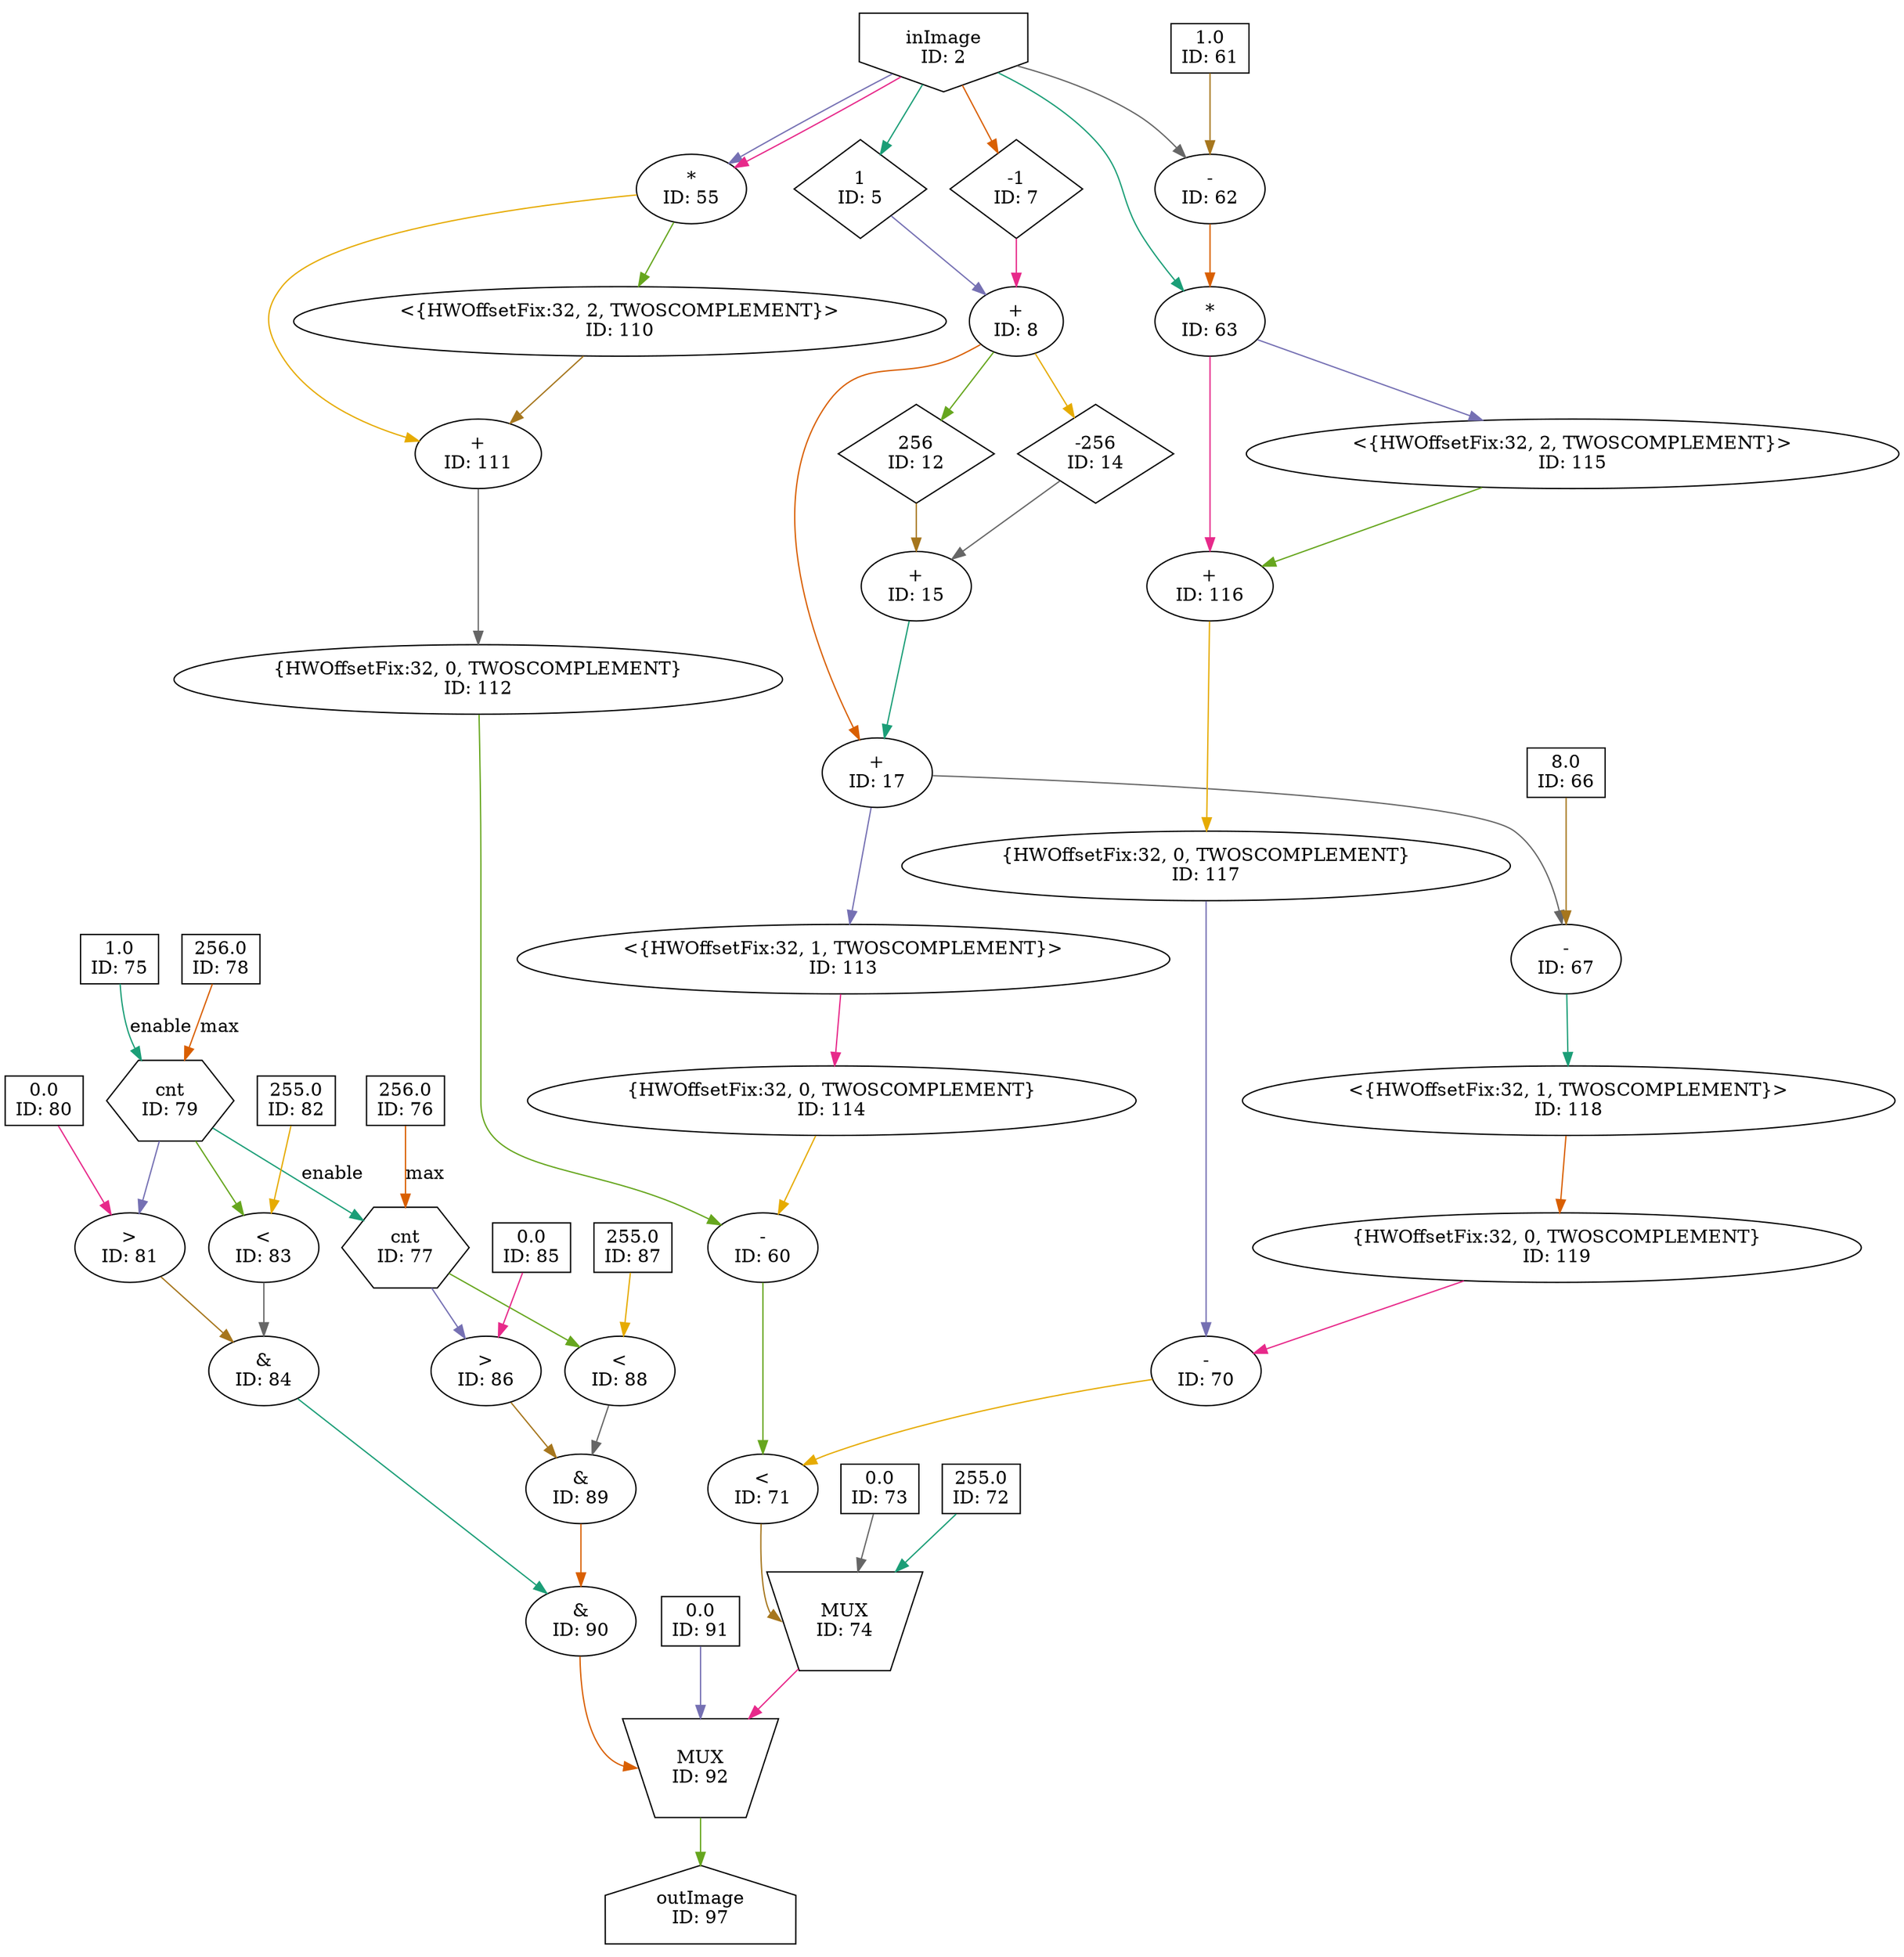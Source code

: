 digraph SobelGaussianSolutionKernel_optimised{
	NodeConstantRawBits75 [shape=box, label="1.0\nID: 75"];
	NodeConstantDouble78 [shape=box, label="256.0\nID: 78"];
	NodeCounterV179 [shape=hexagon, label="cnt\nID: 79"];
	NodeConstantDouble80 [shape=box, label="0.0\nID: 80"];
	NodeGt81 [label=">\nID: 81"];
	NodeConstantDouble82 [shape=box, label="255.0\nID: 82"];
	NodeLt83 [label="<\nID: 83"];
	NodeAnd84 [label="&\nID: 84"];
	NodeConstantDouble76 [shape=box, label="256.0\nID: 76"];
	NodeCounterV177 [shape=hexagon, label="cnt\nID: 77"];
	NodeConstantDouble85 [shape=box, label="0.0\nID: 85"];
	NodeGt86 [label=">\nID: 86"];
	NodeConstantDouble87 [shape=box, label="255.0\nID: 87"];
	NodeLt88 [label="<\nID: 88"];
	NodeAnd89 [label="&\nID: 89"];
	NodeAnd90 [label="&\nID: 90"];
	NodeConstantRawBits91 [shape=box, label="0.0\nID: 91"];
	NodeInput2 [shape=invhouse, label="inImage\nID: 2"];
	NodeMul55 [label="*\nID: 55"];
	NodeReinterpret110 [label="<{HWOffsetFix:32, 2, TWOSCOMPLEMENT}>\nID: 110"];
	NodeAdd111 [label="+\nID: 111"];
	NodeCast112 [label="{HWOffsetFix:32, 0, TWOSCOMPLEMENT}\nID: 112"];
	NodeStreamOffset5 [shape=diamond, label="1\nID: 5"];
	NodeStreamOffset7 [shape=diamond, label="-1\nID: 7"];
	NodeAdd8 [label="+\nID: 8"];
	NodeStreamOffset12 [shape=diamond, label="256\nID: 12"];
	NodeStreamOffset14 [shape=diamond, label="-256\nID: 14"];
	NodeAdd15 [label="+\nID: 15"];
	NodeAdd17 [label="+\nID: 17"];
	NodeReinterpret113 [label="<{HWOffsetFix:32, 1, TWOSCOMPLEMENT}>\nID: 113"];
	NodeCast114 [label="{HWOffsetFix:32, 0, TWOSCOMPLEMENT}\nID: 114"];
	NodeSub60 [label="-\nID: 60"];
	NodeConstantDouble61 [shape=box, label="1.0\nID: 61"];
	NodeSub62 [label="-\nID: 62"];
	NodeMul63 [label="*\nID: 63"];
	NodeReinterpret115 [label="<{HWOffsetFix:32, 2, TWOSCOMPLEMENT}>\nID: 115"];
	NodeAdd116 [label="+\nID: 116"];
	NodeCast117 [label="{HWOffsetFix:32, 0, TWOSCOMPLEMENT}\nID: 117"];
	NodeConstantDouble66 [shape=box, label="8.0\nID: 66"];
	NodeSub67 [label="-\nID: 67"];
	NodeReinterpret118 [label="<{HWOffsetFix:32, 1, TWOSCOMPLEMENT}>\nID: 118"];
	NodeCast119 [label="{HWOffsetFix:32, 0, TWOSCOMPLEMENT}\nID: 119"];
	NodeSub70 [label="-\nID: 70"];
	NodeLt71 [label="<\nID: 71"];
	NodeConstantRawBits73 [shape=box, label="0.0\nID: 73"];
	NodeConstantRawBits72 [shape=box, label="255.0\nID: 72"];
	NodeMux74 [shape=invtrapezium, label="MUX\nID: 74", height=0.5];
	NodeMux92 [shape=invtrapezium, label="MUX\nID: 92", height=0.5];
	NodeOutput97 [shape=house, label="outImage\nID: 97"];
	NodeConstantRawBits75 -> NodeCounterV179[label="enable" color="/dark28/1" photon_data="EDGE,SrcNode:75,SrcNodePort:value"];
	NodeConstantDouble78 -> NodeCounterV179[label="max" color="/dark28/2" photon_data="EDGE,SrcNode:78,SrcNodePort:value"];
	NodeCounterV179 -> NodeGt81[color="/dark28/3" photon_data="EDGE,SrcNode:79,SrcNodePort:count"];
	NodeConstantDouble80 -> NodeGt81[color="/dark28/4" photon_data="EDGE,SrcNode:80,SrcNodePort:value"];
	NodeCounterV179 -> NodeLt83[color="/dark28/5" photon_data="EDGE,SrcNode:79,SrcNodePort:count"];
	NodeConstantDouble82 -> NodeLt83[color="/dark28/6" photon_data="EDGE,SrcNode:82,SrcNodePort:value"];
	NodeGt81 -> NodeAnd84[color="/dark28/7" photon_data="EDGE,SrcNode:81,SrcNodePort:result"];
	NodeLt83 -> NodeAnd84[color="/dark28/8" photon_data="EDGE,SrcNode:83,SrcNodePort:result"];
	NodeCounterV179 -> NodeCounterV177[label="enable" color="/dark28/1" photon_data="EDGE,SrcNode:79,SrcNodePort:wrap"];
	NodeConstantDouble76 -> NodeCounterV177[label="max" color="/dark28/2" photon_data="EDGE,SrcNode:76,SrcNodePort:value"];
	NodeCounterV177 -> NodeGt86[color="/dark28/3" photon_data="EDGE,SrcNode:77,SrcNodePort:count"];
	NodeConstantDouble85 -> NodeGt86[color="/dark28/4" photon_data="EDGE,SrcNode:85,SrcNodePort:value"];
	NodeCounterV177 -> NodeLt88[color="/dark28/5" photon_data="EDGE,SrcNode:77,SrcNodePort:count"];
	NodeConstantDouble87 -> NodeLt88[color="/dark28/6" photon_data="EDGE,SrcNode:87,SrcNodePort:value"];
	NodeGt86 -> NodeAnd89[color="/dark28/7" photon_data="EDGE,SrcNode:86,SrcNodePort:result"];
	NodeLt88 -> NodeAnd89[color="/dark28/8" photon_data="EDGE,SrcNode:88,SrcNodePort:result"];
	NodeAnd84 -> NodeAnd90[color="/dark28/1" photon_data="EDGE,SrcNode:84,SrcNodePort:result"];
	NodeAnd89 -> NodeAnd90[color="/dark28/2" photon_data="EDGE,SrcNode:89,SrcNodePort:result"];
	NodeInput2 -> NodeMul55[color="/dark28/3" photon_data="EDGE,SrcNode:2,SrcNodePort:data"];
	NodeInput2 -> NodeMul55[color="/dark28/4" photon_data="EDGE,SrcNode:2,SrcNodePort:data"];
	NodeMul55 -> NodeReinterpret110[color="/dark28/5" photon_data="EDGE,SrcNode:55,SrcNodePort:result"];
	NodeMul55 -> NodeAdd111[color="/dark28/6" photon_data="EDGE,SrcNode:55,SrcNodePort:result"];
	NodeReinterpret110 -> NodeAdd111[color="/dark28/7" photon_data="EDGE,SrcNode:110,SrcNodePort:output"];
	NodeAdd111 -> NodeCast112[color="/dark28/8" photon_data="EDGE,SrcNode:111,SrcNodePort:result"];
	NodeInput2 -> NodeStreamOffset5[color="/dark28/1" photon_data="EDGE,SrcNode:2,SrcNodePort:data"];
	NodeInput2 -> NodeStreamOffset7[color="/dark28/2" photon_data="EDGE,SrcNode:2,SrcNodePort:data"];
	NodeStreamOffset5 -> NodeAdd8[color="/dark28/3" photon_data="EDGE,SrcNode:5,SrcNodePort:output"];
	NodeStreamOffset7 -> NodeAdd8[color="/dark28/4" photon_data="EDGE,SrcNode:7,SrcNodePort:output"];
	NodeAdd8 -> NodeStreamOffset12[color="/dark28/5" photon_data="EDGE,SrcNode:8,SrcNodePort:result"];
	NodeAdd8 -> NodeStreamOffset14[color="/dark28/6" photon_data="EDGE,SrcNode:8,SrcNodePort:result"];
	NodeStreamOffset12 -> NodeAdd15[color="/dark28/7" photon_data="EDGE,SrcNode:12,SrcNodePort:output"];
	NodeStreamOffset14 -> NodeAdd15[color="/dark28/8" photon_data="EDGE,SrcNode:14,SrcNodePort:output"];
	NodeAdd15 -> NodeAdd17[color="/dark28/1" photon_data="EDGE,SrcNode:15,SrcNodePort:result"];
	NodeAdd8 -> NodeAdd17[color="/dark28/2" photon_data="EDGE,SrcNode:8,SrcNodePort:result"];
	NodeAdd17 -> NodeReinterpret113[color="/dark28/3" photon_data="EDGE,SrcNode:17,SrcNodePort:result"];
	NodeReinterpret113 -> NodeCast114[color="/dark28/4" photon_data="EDGE,SrcNode:113,SrcNodePort:output"];
	NodeCast112 -> NodeSub60[color="/dark28/5" photon_data="EDGE,SrcNode:112,SrcNodePort:o"];
	NodeCast114 -> NodeSub60[color="/dark28/6" photon_data="EDGE,SrcNode:114,SrcNodePort:o"];
	NodeConstantDouble61 -> NodeSub62[color="/dark28/7" photon_data="EDGE,SrcNode:61,SrcNodePort:value"];
	NodeInput2 -> NodeSub62[color="/dark28/8" photon_data="EDGE,SrcNode:2,SrcNodePort:data"];
	NodeInput2 -> NodeMul63[color="/dark28/1" photon_data="EDGE,SrcNode:2,SrcNodePort:data"];
	NodeSub62 -> NodeMul63[color="/dark28/2" photon_data="EDGE,SrcNode:62,SrcNodePort:result"];
	NodeMul63 -> NodeReinterpret115[color="/dark28/3" photon_data="EDGE,SrcNode:63,SrcNodePort:result"];
	NodeMul63 -> NodeAdd116[color="/dark28/4" photon_data="EDGE,SrcNode:63,SrcNodePort:result"];
	NodeReinterpret115 -> NodeAdd116[color="/dark28/5" photon_data="EDGE,SrcNode:115,SrcNodePort:output"];
	NodeAdd116 -> NodeCast117[color="/dark28/6" photon_data="EDGE,SrcNode:116,SrcNodePort:result"];
	NodeConstantDouble66 -> NodeSub67[color="/dark28/7" photon_data="EDGE,SrcNode:66,SrcNodePort:value"];
	NodeAdd17 -> NodeSub67[color="/dark28/8" photon_data="EDGE,SrcNode:17,SrcNodePort:result"];
	NodeSub67 -> NodeReinterpret118[color="/dark28/1" photon_data="EDGE,SrcNode:67,SrcNodePort:result"];
	NodeReinterpret118 -> NodeCast119[color="/dark28/2" photon_data="EDGE,SrcNode:118,SrcNodePort:output"];
	NodeCast117 -> NodeSub70[color="/dark28/3" photon_data="EDGE,SrcNode:117,SrcNodePort:o"];
	NodeCast119 -> NodeSub70[color="/dark28/4" photon_data="EDGE,SrcNode:119,SrcNodePort:o"];
	NodeSub60 -> NodeLt71[color="/dark28/5" photon_data="EDGE,SrcNode:60,SrcNodePort:result"];
	NodeSub70 -> NodeLt71[color="/dark28/6" photon_data="EDGE,SrcNode:70,SrcNodePort:result"];
	NodeLt71 -> NodeMux74[headport="w" color="/dark28/7" photon_data="EDGE,SrcNode:71,SrcNodePort:result"];
	NodeConstantRawBits73 -> NodeMux74[color="/dark28/8" photon_data="EDGE,SrcNode:73,SrcNodePort:value"];
	NodeConstantRawBits72 -> NodeMux74[color="/dark28/1" photon_data="EDGE,SrcNode:72,SrcNodePort:value"];
	NodeAnd90 -> NodeMux92[headport="w" color="/dark28/2" photon_data="EDGE,SrcNode:90,SrcNodePort:result"];
	NodeConstantRawBits91 -> NodeMux92[color="/dark28/3" photon_data="EDGE,SrcNode:91,SrcNodePort:value"];
	NodeMux74 -> NodeMux92[color="/dark28/4" photon_data="EDGE,SrcNode:74,SrcNodePort:result"];
	NodeMux92 -> NodeOutput97[color="/dark28/5" photon_data="EDGE,SrcNode:92,SrcNodePort:result"];
}
